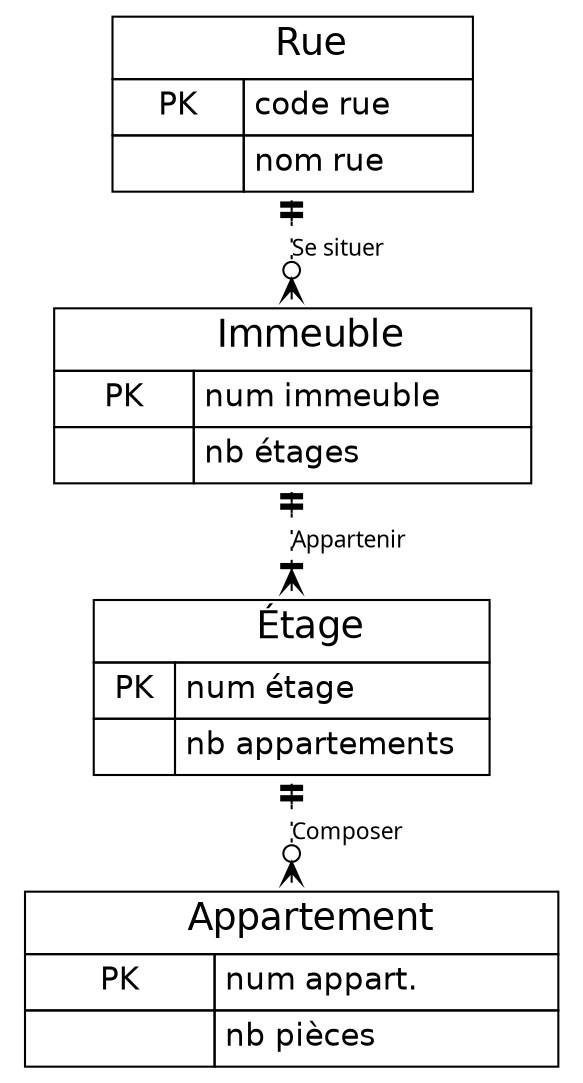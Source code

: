 // Generated by Mocodo 4.0.0

digraph{
  layout=dot
  bgcolor="#FFFFFF"
  nodesep=0.5

  // Nodes
  node [
      shape=none
      fontcolor="#000000"
      fontsize=15
      fontname="Helvetica"
]
  node [
      shape=none
      fontcolor="#000000"
      fontsize=15
      fontname="Helvetica"
]
  1 [label=<<table
        border="0"
        cellborder="1"
        cellspacing="0"
        bgcolor="#FFFFFF"
        color="#000000"
        cellpadding="4"
    >
        <tr>
            <td bgcolor="#FFFFFF" colspan="2">
                <font
                    color="#000000"
                    point-size="18"
                >Appartement</font>
            </td>
        </tr>
        <tr><td>PK</td><td align="left">num appart.</td></tr>
        <tr><td> </td><td align="left">nb pièces</td></tr>
    </table>
>]
  2 [label=<<table
        border="0"
        cellborder="1"
        cellspacing="0"
        bgcolor="#FFFFFF"
        color="#000000"
        cellpadding="4"
    >
        <tr>
            <td bgcolor="#FFFFFF" colspan="2">
                <font
                    color="#000000"
                    point-size="18"
                >Étage</font>
            </td>
        </tr>
        <tr><td>PK</td><td align="left">num étage</td></tr>
        <tr><td> </td><td align="left">nb appartements</td></tr>
    </table>
>]
  3 [label=<<table
        border="0"
        cellborder="1"
        cellspacing="0"
        bgcolor="#FFFFFF"
        color="#000000"
        cellpadding="4"
    >
        <tr>
            <td bgcolor="#FFFFFF" colspan="2">
                <font
                    color="#000000"
                    point-size="18"
                >Immeuble</font>
            </td>
        </tr>
        <tr><td>PK</td><td align="left">num immeuble</td></tr>
        <tr><td> </td><td align="left">nb étages</td></tr>
    </table>
>]
  4 [label=<<table
        border="0"
        cellborder="1"
        cellspacing="0"
        bgcolor="#FFFFFF"
        color="#000000"
        cellpadding="4"
    >
        <tr>
            <td bgcolor="#FFFFFF" colspan="2">
                <font
                    color="#000000"
                    point-size="18"
                >Rue</font>
            </td>
        </tr>
        <tr><td>PK</td><td align="left">code rue</td></tr>
        <tr><td> </td><td align="left">nom rue</td></tr>
    </table>
>]

  // Edges
  edge [
    penwidth=1
    color="#000000"
    fontcolor="#000000"
    fontname="Futura"
    fontsize=11
    dir=both
  ]
  2 -> 1 [arrowhead="crowodot" arrowtail="teetee" label="Composer" style=dotted]
  3 -> 2 [arrowhead="crowtee" arrowtail="teetee" label="Appartenir" style=dotted]
  4 -> 3 [arrowhead="crowodot" arrowtail="teetee" label="Se situer" style=dotted]
}